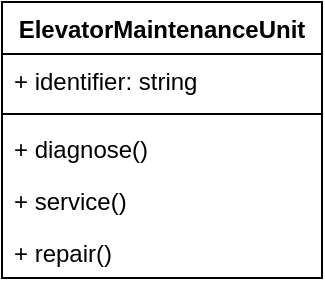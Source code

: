 <mxfile version="20.2.3" type="device"><diagram id="Yw3DGRqCGRmHUKKiwR6M" name="Page-1"><mxGraphModel dx="782" dy="549" grid="1" gridSize="10" guides="1" tooltips="1" connect="1" arrows="1" fold="1" page="1" pageScale="1" pageWidth="850" pageHeight="1100" math="0" shadow="0"><root><mxCell id="0"/><mxCell id="1" parent="0"/><mxCell id="xDP_RKwrXDwSf6LFarZD-1" value="ElevatorMaintenanceUnit" style="swimlane;fontStyle=1;align=center;verticalAlign=top;childLayout=stackLayout;horizontal=1;startSize=26;horizontalStack=0;resizeParent=1;resizeParentMax=0;resizeLast=0;collapsible=1;marginBottom=0;" vertex="1" parent="1"><mxGeometry x="320" y="240" width="160" height="138" as="geometry"><mxRectangle x="320" y="240" width="180" height="30" as="alternateBounds"/></mxGeometry></mxCell><mxCell id="xDP_RKwrXDwSf6LFarZD-2" value="+ identifier: string" style="text;strokeColor=none;fillColor=none;align=left;verticalAlign=top;spacingLeft=4;spacingRight=4;overflow=hidden;rotatable=0;points=[[0,0.5],[1,0.5]];portConstraint=eastwest;" vertex="1" parent="xDP_RKwrXDwSf6LFarZD-1"><mxGeometry y="26" width="160" height="26" as="geometry"/></mxCell><mxCell id="xDP_RKwrXDwSf6LFarZD-3" value="" style="line;strokeWidth=1;fillColor=none;align=left;verticalAlign=middle;spacingTop=-1;spacingLeft=3;spacingRight=3;rotatable=0;labelPosition=right;points=[];portConstraint=eastwest;" vertex="1" parent="xDP_RKwrXDwSf6LFarZD-1"><mxGeometry y="52" width="160" height="8" as="geometry"/></mxCell><mxCell id="xDP_RKwrXDwSf6LFarZD-4" value="+ diagnose()" style="text;strokeColor=none;fillColor=none;align=left;verticalAlign=top;spacingLeft=4;spacingRight=4;overflow=hidden;rotatable=0;points=[[0,0.5],[1,0.5]];portConstraint=eastwest;" vertex="1" parent="xDP_RKwrXDwSf6LFarZD-1"><mxGeometry y="60" width="160" height="26" as="geometry"/></mxCell><mxCell id="xDP_RKwrXDwSf6LFarZD-5" value="+ service()" style="text;strokeColor=none;fillColor=none;align=left;verticalAlign=top;spacingLeft=4;spacingRight=4;overflow=hidden;rotatable=0;points=[[0,0.5],[1,0.5]];portConstraint=eastwest;" vertex="1" parent="xDP_RKwrXDwSf6LFarZD-1"><mxGeometry y="86" width="160" height="26" as="geometry"/></mxCell><mxCell id="xDP_RKwrXDwSf6LFarZD-10" value="+ repair()" style="text;strokeColor=none;fillColor=none;align=left;verticalAlign=top;spacingLeft=4;spacingRight=4;overflow=hidden;rotatable=0;points=[[0,0.5],[1,0.5]];portConstraint=eastwest;" vertex="1" parent="xDP_RKwrXDwSf6LFarZD-1"><mxGeometry y="112" width="160" height="26" as="geometry"/></mxCell></root></mxGraphModel></diagram></mxfile>